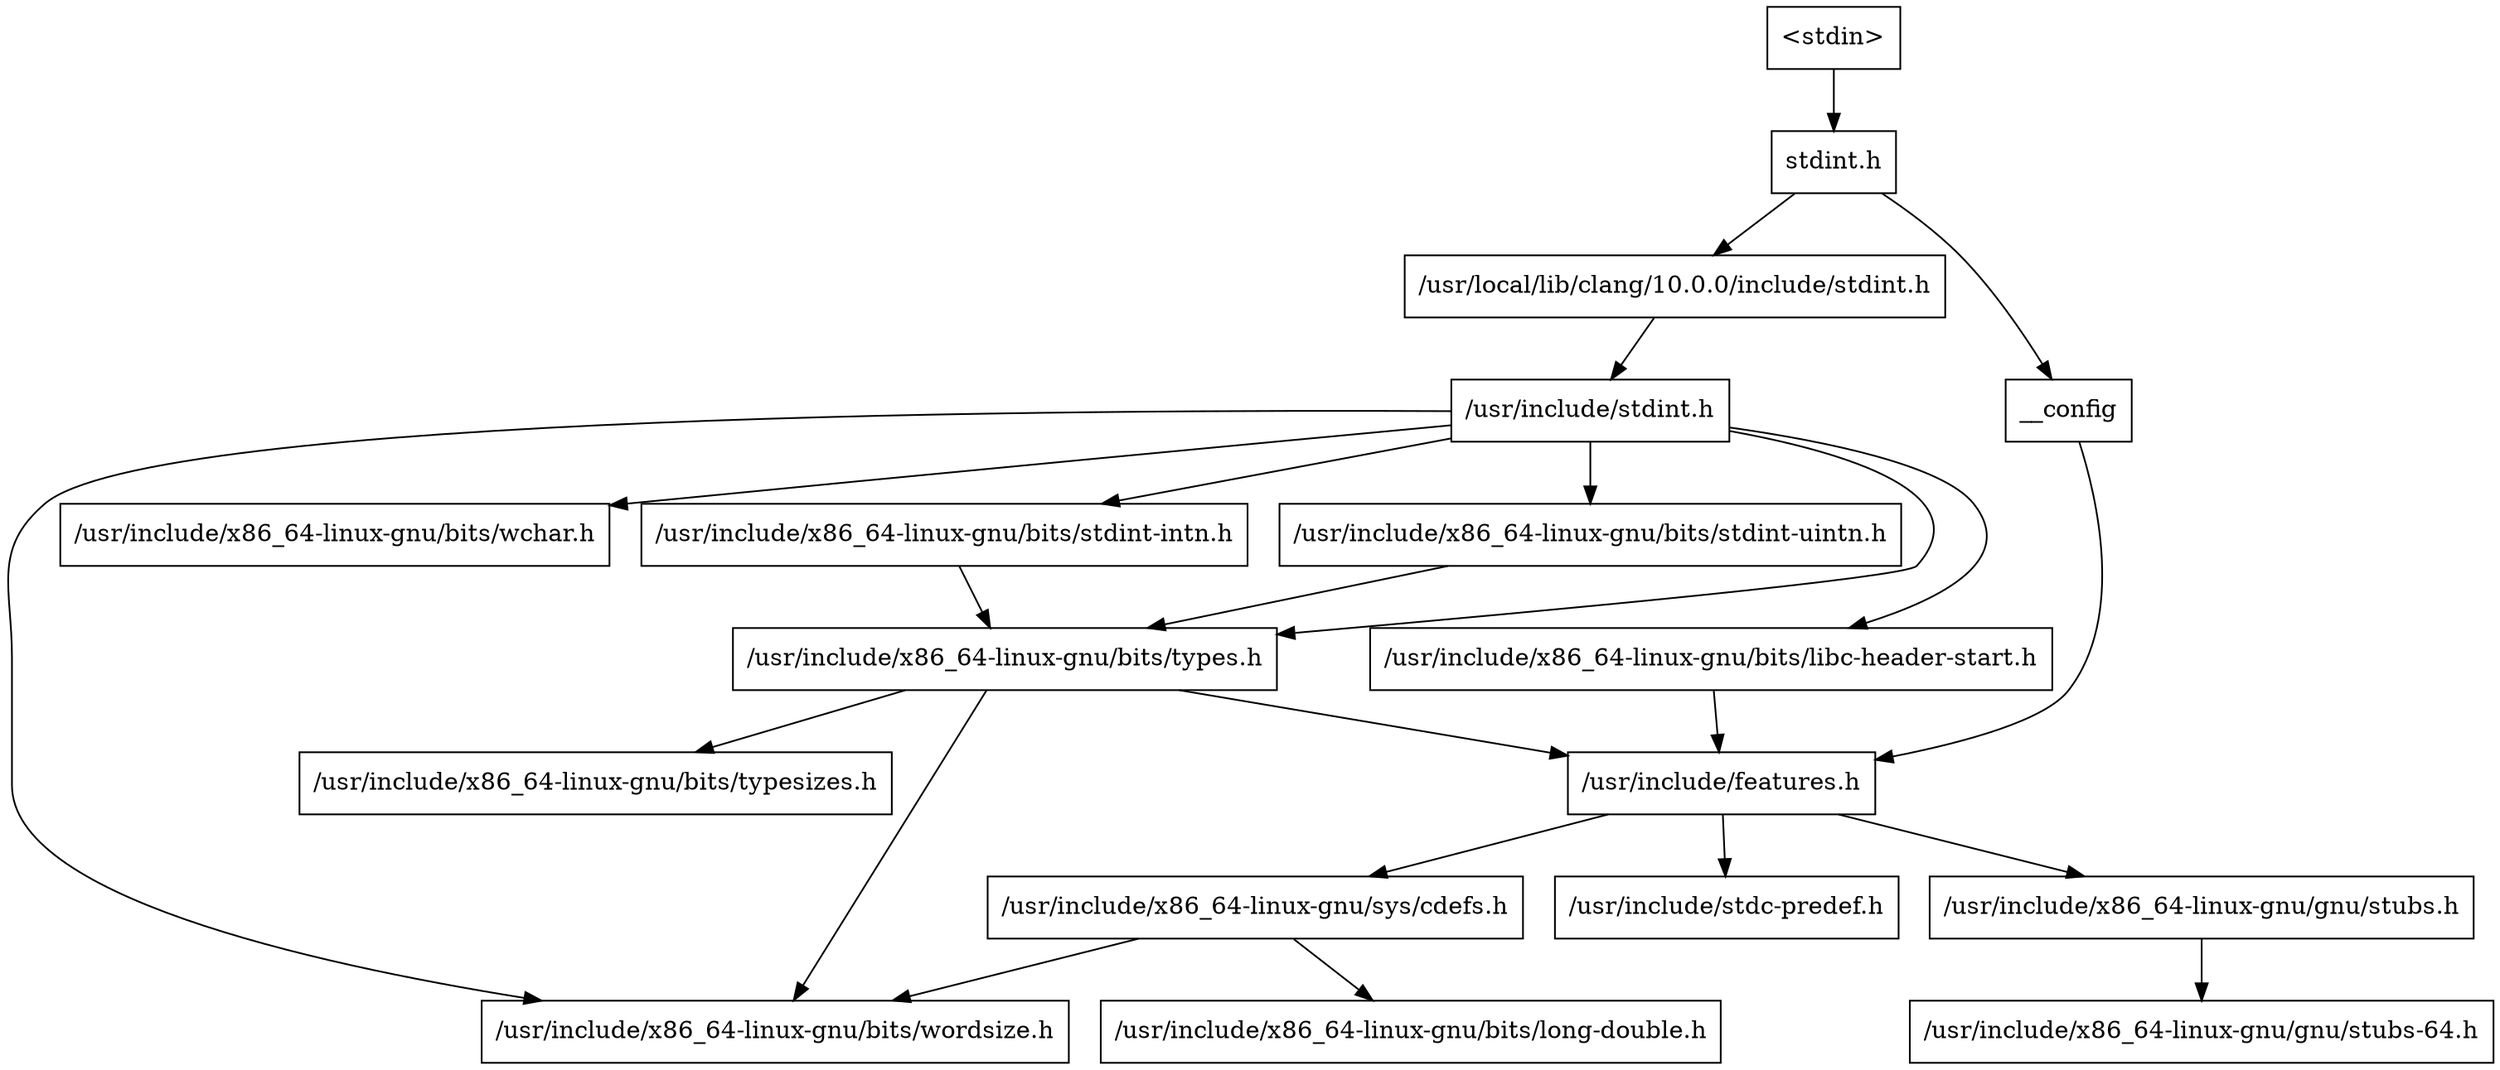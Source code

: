 digraph "dependencies" {
  header_0 [ shape="box", label="\<stdin\>" ];
  header_1 [ shape="box", label="stdint.h" ];
  header_11 [ shape="box", label="/usr/local/lib/clang/10.0.0/include/stdint.h" ];
  header_12 [ shape="box", label="/usr/include/stdint.h" ];
  header_13 [ shape="box", label="/usr/include/x86_64-linux-gnu/bits/libc-header-start.h" ];
  header_14 [ shape="box", label="/usr/include/x86_64-linux-gnu/bits/types.h" ];
  header_15 [ shape="box", label="/usr/include/x86_64-linux-gnu/bits/typesizes.h" ];
  header_16 [ shape="box", label="/usr/include/x86_64-linux-gnu/bits/wchar.h" ];
  header_17 [ shape="box", label="/usr/include/x86_64-linux-gnu/bits/stdint-intn.h" ];
  header_18 [ shape="box", label="/usr/include/x86_64-linux-gnu/bits/stdint-uintn.h" ];
  header_2 [ shape="box", label="__config" ];
  header_3 [ shape="box", label="/usr/include/features.h" ];
  header_4 [ shape="box", label="/usr/include/stdc-predef.h" ];
  header_5 [ shape="box", label="/usr/include/x86_64-linux-gnu/sys/cdefs.h" ];
  header_6 [ shape="box", label="/usr/include/x86_64-linux-gnu/bits/wordsize.h" ];
  header_7 [ shape="box", label="/usr/include/x86_64-linux-gnu/bits/long-double.h" ];
  header_8 [ shape="box", label="/usr/include/x86_64-linux-gnu/gnu/stubs.h" ];
  header_9 [ shape="box", label="/usr/include/x86_64-linux-gnu/gnu/stubs-64.h" ];
  header_14 -> header_6;
  header_14 -> header_15;
  header_14 -> header_3;
  header_17 -> header_14;
  header_11 -> header_12;
  header_12 -> header_14;
  header_12 -> header_16;
  header_12 -> header_17;
  header_12 -> header_13;
  header_12 -> header_18;
  header_12 -> header_6;
  header_13 -> header_3;
  header_18 -> header_14;
  header_5 -> header_6;
  header_5 -> header_7;
  header_2 -> header_3;
  header_3 -> header_4;
  header_3 -> header_5;
  header_3 -> header_8;
  header_0 -> header_1;
  header_1 -> header_2;
  header_1 -> header_11;
  header_8 -> header_9;
}